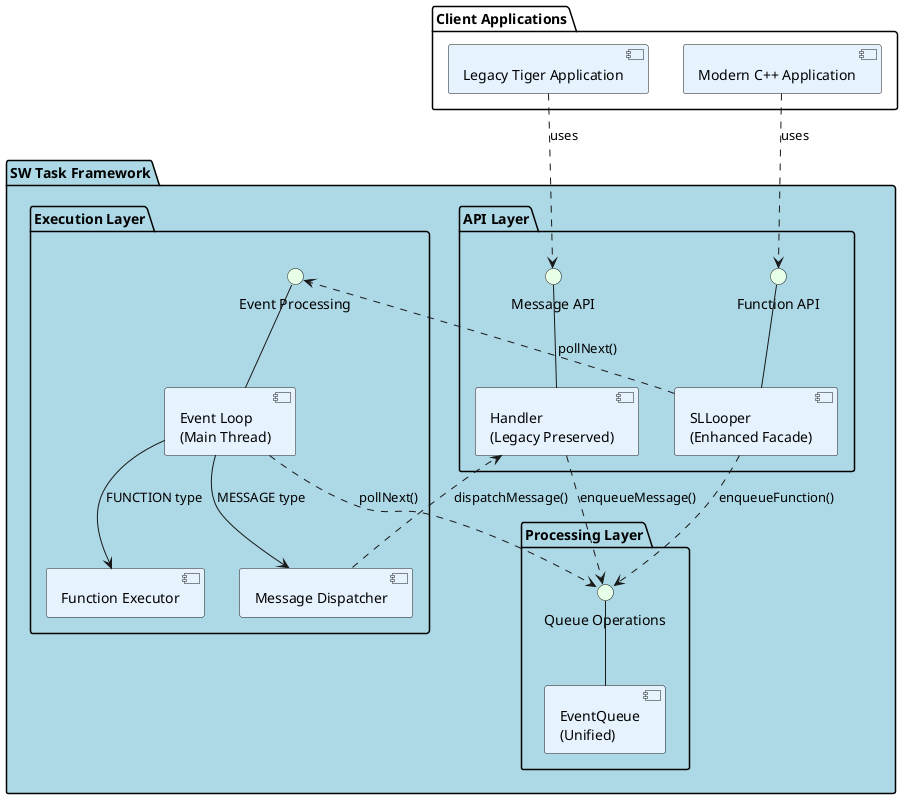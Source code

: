 
@startuml
'title "SW Task Framework - Component & Connector View (Backward Compatible Design)"

!define COMPONENT_COLOR #E6F3FF
!define CONNECTOR_COLOR #FFE6E6
!define INTERFACE_COLOR #E6FFE6

package "Client Applications" as ClientApps {
    component [Legacy Tiger Application] as LegacyApp COMPONENT_COLOR
    component [Modern C++ Application] as ModernApp COMPONENT_COLOR
}

package "SW Task Framework" as Framework #LightBlue {
    
    package "API Layer" as APILayer {
        interface "Message API" as MessageAPI INTERFACE_COLOR
        interface "Function API" as FunctionAPI INTERFACE_COLOR
        
        component [Handler\n(Legacy Preserved)] as Handler COMPONENT_COLOR
        component [SLLooper\n(Enhanced Facade)] as SLLooper COMPONENT_COLOR
        
        Handler -up- MessageAPI
        SLLooper -up- FunctionAPI
    }
    
    package "Processing Layer" as ProcessingLayer {
        component [EventQueue\n(Unified)] as EventQueue COMPONENT_COLOR
        
        interface "Queue Operations" as QueueOps INTERFACE_COLOR
        EventQueue -up- QueueOps
    }
    
    package "Execution Layer" as ExecutionLayer {
        component [Event Loop\n(Main Thread)] as EventLoop COMPONENT_COLOR
        component [Message Dispatcher] as MessageDispatcher COMPONENT_COLOR
        component [Function Executor] as FunctionExecutor COMPONENT_COLOR
        
        interface "Event Processing" as EventProc INTERFACE_COLOR
        EventLoop -up- EventProc
    }
}

' Client connections
LegacyApp ..> MessageAPI : uses
ModernApp ..> FunctionAPI : uses

' Internal connections
Handler ..> QueueOps : enqueueMessage()
SLLooper ..> QueueOps : enqueueFunction()

SLLooper ..> EventProc : pollNext()
EventLoop ..> QueueOps : pollNext()

EventLoop --> MessageDispatcher : MESSAGE type
EventLoop --> FunctionExecutor : FUNCTION type

MessageDispatcher ..> Handler : dispatchMessage()


@enduml

